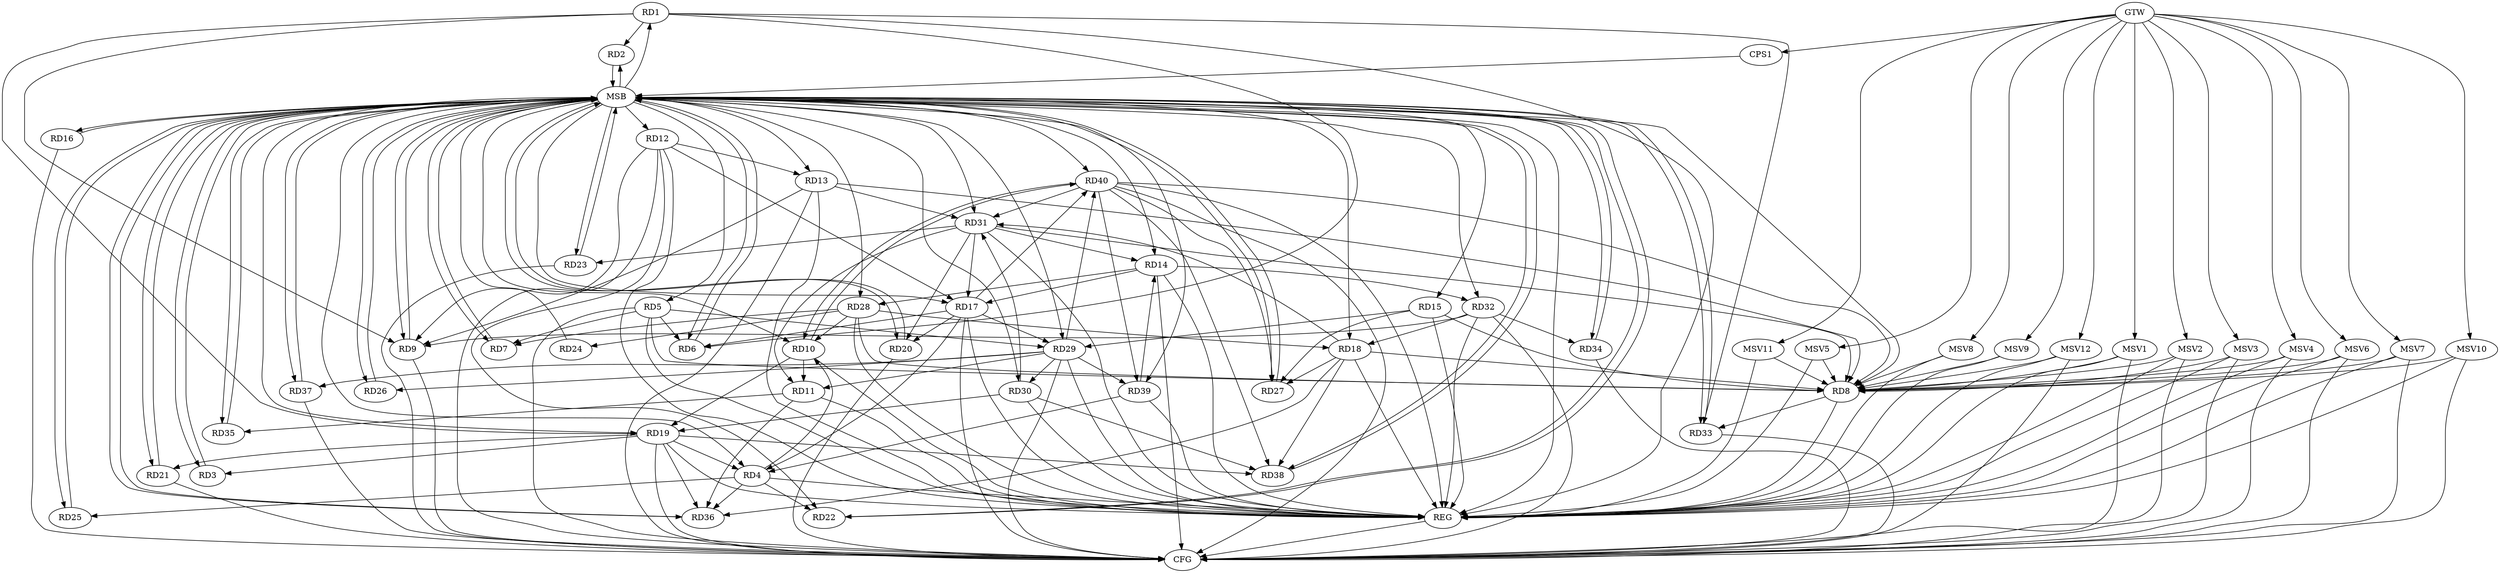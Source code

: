 strict digraph G {
  RD1 [ label="RD1" ];
  RD2 [ label="RD2" ];
  RD3 [ label="RD3" ];
  RD4 [ label="RD4" ];
  RD5 [ label="RD5" ];
  RD6 [ label="RD6" ];
  RD7 [ label="RD7" ];
  RD8 [ label="RD8" ];
  RD9 [ label="RD9" ];
  RD10 [ label="RD10" ];
  RD11 [ label="RD11" ];
  RD12 [ label="RD12" ];
  RD13 [ label="RD13" ];
  RD14 [ label="RD14" ];
  RD15 [ label="RD15" ];
  RD16 [ label="RD16" ];
  RD17 [ label="RD17" ];
  RD18 [ label="RD18" ];
  RD19 [ label="RD19" ];
  RD20 [ label="RD20" ];
  RD21 [ label="RD21" ];
  RD22 [ label="RD22" ];
  RD23 [ label="RD23" ];
  RD24 [ label="RD24" ];
  RD25 [ label="RD25" ];
  RD26 [ label="RD26" ];
  RD27 [ label="RD27" ];
  RD28 [ label="RD28" ];
  RD29 [ label="RD29" ];
  RD30 [ label="RD30" ];
  RD31 [ label="RD31" ];
  RD32 [ label="RD32" ];
  RD33 [ label="RD33" ];
  RD34 [ label="RD34" ];
  RD35 [ label="RD35" ];
  RD36 [ label="RD36" ];
  RD37 [ label="RD37" ];
  RD38 [ label="RD38" ];
  RD39 [ label="RD39" ];
  RD40 [ label="RD40" ];
  CPS1 [ label="CPS1" ];
  GTW [ label="GTW" ];
  REG [ label="REG" ];
  MSB [ label="MSB" ];
  CFG [ label="CFG" ];
  MSV1 [ label="MSV1" ];
  MSV2 [ label="MSV2" ];
  MSV3 [ label="MSV3" ];
  MSV4 [ label="MSV4" ];
  MSV5 [ label="MSV5" ];
  MSV6 [ label="MSV6" ];
  MSV7 [ label="MSV7" ];
  MSV8 [ label="MSV8" ];
  MSV9 [ label="MSV9" ];
  MSV10 [ label="MSV10" ];
  MSV11 [ label="MSV11" ];
  MSV12 [ label="MSV12" ];
  RD1 -> RD2;
  RD1 -> RD6;
  RD1 -> RD9;
  RD1 -> RD19;
  RD1 -> RD33;
  RD19 -> RD3;
  RD4 -> RD10;
  RD17 -> RD4;
  RD19 -> RD4;
  RD4 -> RD22;
  RD4 -> RD25;
  RD4 -> RD36;
  RD39 -> RD4;
  RD5 -> RD6;
  RD5 -> RD7;
  RD5 -> RD8;
  RD5 -> RD29;
  RD17 -> RD6;
  RD28 -> RD7;
  RD13 -> RD8;
  RD15 -> RD8;
  RD18 -> RD8;
  RD28 -> RD8;
  RD31 -> RD8;
  RD8 -> RD33;
  RD40 -> RD8;
  RD12 -> RD9;
  RD13 -> RD9;
  RD32 -> RD9;
  RD10 -> RD11;
  RD10 -> RD19;
  RD28 -> RD10;
  RD10 -> RD40;
  RD40 -> RD10;
  RD29 -> RD11;
  RD31 -> RD11;
  RD11 -> RD35;
  RD11 -> RD36;
  RD12 -> RD13;
  RD12 -> RD17;
  RD12 -> RD22;
  RD13 -> RD31;
  RD14 -> RD17;
  RD14 -> RD28;
  RD31 -> RD14;
  RD14 -> RD32;
  RD39 -> RD14;
  RD15 -> RD27;
  RD15 -> RD29;
  RD17 -> RD20;
  RD17 -> RD29;
  RD31 -> RD17;
  RD17 -> RD40;
  RD18 -> RD27;
  RD28 -> RD18;
  RD18 -> RD31;
  RD32 -> RD18;
  RD18 -> RD36;
  RD18 -> RD38;
  RD19 -> RD21;
  RD30 -> RD19;
  RD19 -> RD36;
  RD19 -> RD38;
  RD31 -> RD20;
  RD31 -> RD23;
  RD28 -> RD24;
  RD29 -> RD26;
  RD40 -> RD27;
  RD29 -> RD30;
  RD29 -> RD37;
  RD29 -> RD39;
  RD29 -> RD40;
  RD30 -> RD31;
  RD30 -> RD38;
  RD40 -> RD31;
  RD32 -> RD34;
  RD40 -> RD38;
  RD40 -> RD39;
  GTW -> CPS1;
  RD1 -> REG;
  RD4 -> REG;
  RD5 -> REG;
  RD8 -> REG;
  RD10 -> REG;
  RD11 -> REG;
  RD12 -> REG;
  RD13 -> REG;
  RD14 -> REG;
  RD15 -> REG;
  RD17 -> REG;
  RD18 -> REG;
  RD19 -> REG;
  RD28 -> REG;
  RD29 -> REG;
  RD30 -> REG;
  RD31 -> REG;
  RD32 -> REG;
  RD39 -> REG;
  RD40 -> REG;
  RD2 -> MSB;
  MSB -> RD7;
  MSB -> RD28;
  MSB -> RD30;
  MSB -> REG;
  RD3 -> MSB;
  MSB -> RD9;
  MSB -> RD23;
  MSB -> RD29;
  MSB -> RD38;
  RD6 -> MSB;
  MSB -> RD5;
  MSB -> RD17;
  MSB -> RD27;
  RD7 -> MSB;
  MSB -> RD31;
  MSB -> RD36;
  RD9 -> MSB;
  MSB -> RD20;
  MSB -> RD32;
  MSB -> RD40;
  RD16 -> MSB;
  MSB -> RD39;
  RD20 -> MSB;
  MSB -> RD1;
  MSB -> RD4;
  MSB -> RD8;
  MSB -> RD34;
  RD21 -> MSB;
  MSB -> RD16;
  MSB -> RD37;
  RD22 -> MSB;
  RD23 -> MSB;
  MSB -> RD12;
  RD24 -> MSB;
  MSB -> RD15;
  RD25 -> MSB;
  RD26 -> MSB;
  MSB -> RD19;
  RD27 -> MSB;
  MSB -> RD2;
  MSB -> RD3;
  MSB -> RD10;
  RD33 -> MSB;
  MSB -> RD6;
  MSB -> RD25;
  RD34 -> MSB;
  MSB -> RD35;
  RD35 -> MSB;
  MSB -> RD14;
  RD36 -> MSB;
  MSB -> RD13;
  MSB -> RD21;
  RD37 -> MSB;
  MSB -> RD18;
  RD38 -> MSB;
  CPS1 -> MSB;
  MSB -> RD22;
  MSB -> RD26;
  MSB -> RD33;
  RD33 -> CFG;
  RD37 -> CFG;
  RD34 -> CFG;
  RD9 -> CFG;
  RD12 -> CFG;
  RD32 -> CFG;
  RD16 -> CFG;
  RD40 -> CFG;
  RD29 -> CFG;
  RD5 -> CFG;
  RD17 -> CFG;
  RD23 -> CFG;
  RD20 -> CFG;
  RD19 -> CFG;
  RD14 -> CFG;
  RD13 -> CFG;
  RD21 -> CFG;
  REG -> CFG;
  MSV1 -> RD8;
  GTW -> MSV1;
  MSV1 -> REG;
  MSV1 -> CFG;
  MSV2 -> RD8;
  MSV3 -> RD8;
  GTW -> MSV2;
  MSV2 -> REG;
  MSV2 -> CFG;
  GTW -> MSV3;
  MSV3 -> REG;
  MSV3 -> CFG;
  MSV4 -> RD8;
  MSV5 -> RD8;
  GTW -> MSV4;
  MSV4 -> REG;
  MSV4 -> CFG;
  GTW -> MSV5;
  MSV5 -> REG;
  MSV6 -> RD8;
  GTW -> MSV6;
  MSV6 -> REG;
  MSV6 -> CFG;
  MSV7 -> RD8;
  GTW -> MSV7;
  MSV7 -> REG;
  MSV7 -> CFG;
  MSV8 -> RD8;
  GTW -> MSV8;
  MSV8 -> REG;
  MSV9 -> RD8;
  GTW -> MSV9;
  MSV9 -> REG;
  MSV10 -> RD8;
  GTW -> MSV10;
  MSV10 -> REG;
  MSV10 -> CFG;
  MSV11 -> RD8;
  GTW -> MSV11;
  MSV11 -> REG;
  MSV12 -> RD8;
  GTW -> MSV12;
  MSV12 -> REG;
  MSV12 -> CFG;
}
